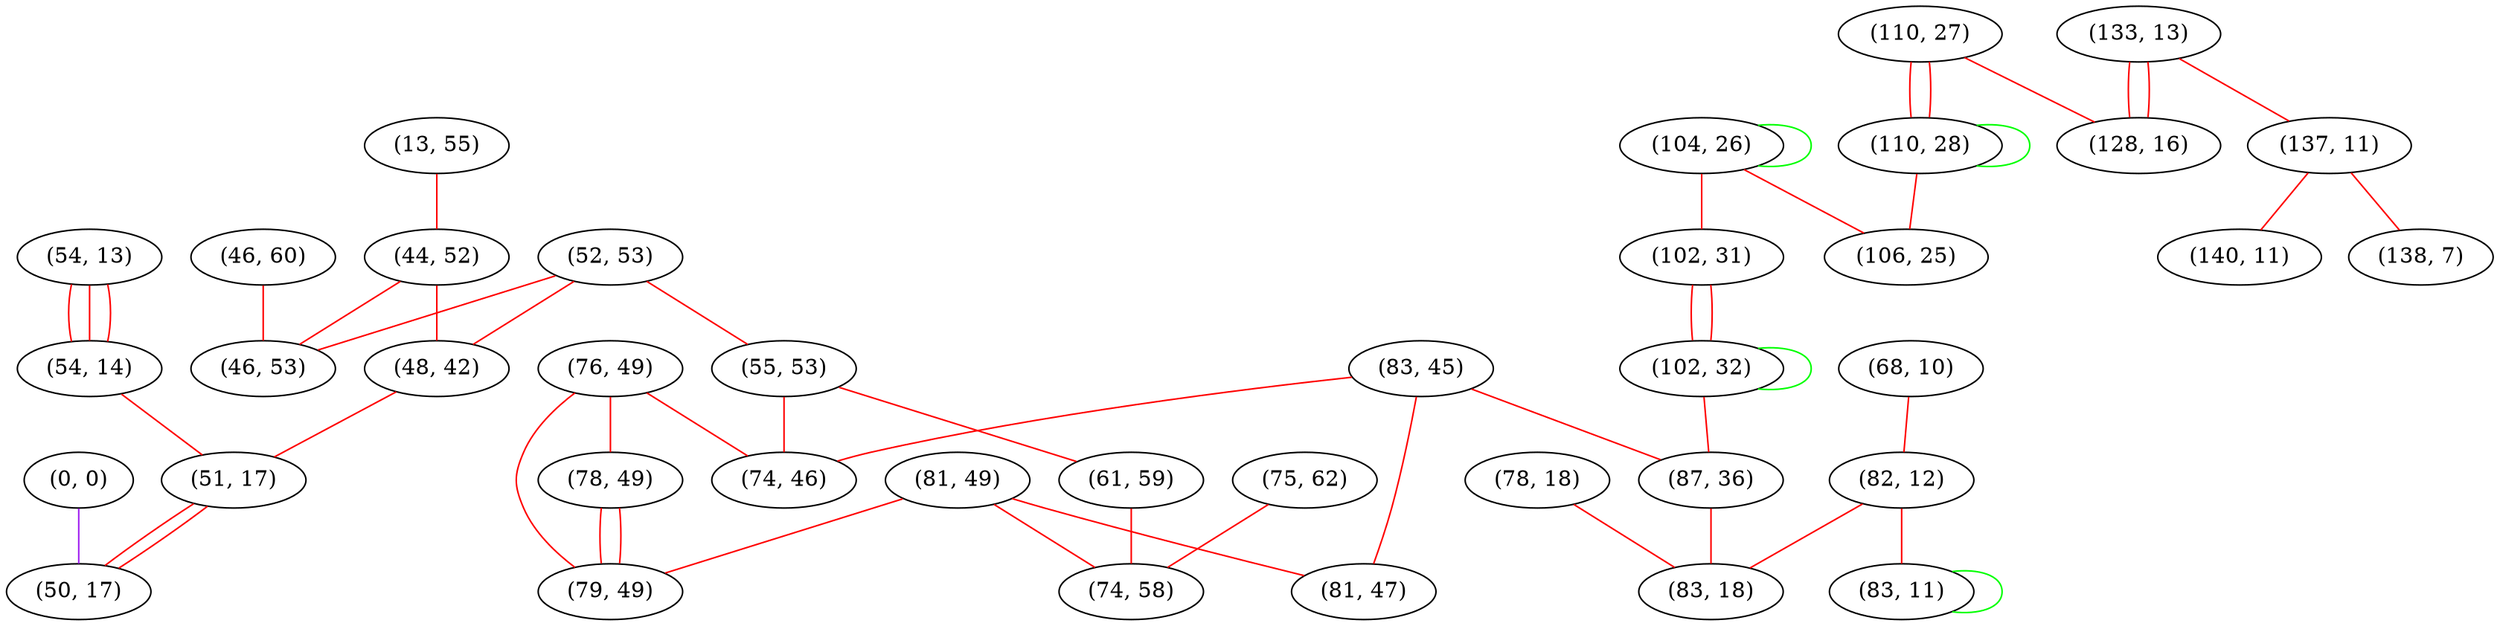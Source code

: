 graph "" {
"(46, 60)";
"(13, 55)";
"(68, 10)";
"(54, 13)";
"(133, 13)";
"(110, 27)";
"(128, 16)";
"(76, 49)";
"(137, 11)";
"(81, 49)";
"(110, 28)";
"(78, 49)";
"(44, 52)";
"(75, 62)";
"(82, 12)";
"(52, 53)";
"(0, 0)";
"(55, 53)";
"(46, 53)";
"(83, 45)";
"(104, 26)";
"(81, 47)";
"(78, 18)";
"(102, 31)";
"(102, 32)";
"(106, 25)";
"(54, 14)";
"(74, 46)";
"(140, 11)";
"(83, 11)";
"(61, 59)";
"(87, 36)";
"(83, 18)";
"(48, 42)";
"(51, 17)";
"(50, 17)";
"(138, 7)";
"(74, 58)";
"(79, 49)";
"(46, 60)" -- "(46, 53)"  [color=red, key=0, weight=1];
"(13, 55)" -- "(44, 52)"  [color=red, key=0, weight=1];
"(68, 10)" -- "(82, 12)"  [color=red, key=0, weight=1];
"(54, 13)" -- "(54, 14)"  [color=red, key=0, weight=1];
"(54, 13)" -- "(54, 14)"  [color=red, key=1, weight=1];
"(54, 13)" -- "(54, 14)"  [color=red, key=2, weight=1];
"(133, 13)" -- "(128, 16)"  [color=red, key=0, weight=1];
"(133, 13)" -- "(128, 16)"  [color=red, key=1, weight=1];
"(133, 13)" -- "(137, 11)"  [color=red, key=0, weight=1];
"(110, 27)" -- "(110, 28)"  [color=red, key=0, weight=1];
"(110, 27)" -- "(110, 28)"  [color=red, key=1, weight=1];
"(110, 27)" -- "(128, 16)"  [color=red, key=0, weight=1];
"(76, 49)" -- "(78, 49)"  [color=red, key=0, weight=1];
"(76, 49)" -- "(74, 46)"  [color=red, key=0, weight=1];
"(76, 49)" -- "(79, 49)"  [color=red, key=0, weight=1];
"(137, 11)" -- "(138, 7)"  [color=red, key=0, weight=1];
"(137, 11)" -- "(140, 11)"  [color=red, key=0, weight=1];
"(81, 49)" -- "(79, 49)"  [color=red, key=0, weight=1];
"(81, 49)" -- "(81, 47)"  [color=red, key=0, weight=1];
"(81, 49)" -- "(74, 58)"  [color=red, key=0, weight=1];
"(110, 28)" -- "(110, 28)"  [color=green, key=0, weight=2];
"(110, 28)" -- "(106, 25)"  [color=red, key=0, weight=1];
"(78, 49)" -- "(79, 49)"  [color=red, key=0, weight=1];
"(78, 49)" -- "(79, 49)"  [color=red, key=1, weight=1];
"(44, 52)" -- "(48, 42)"  [color=red, key=0, weight=1];
"(44, 52)" -- "(46, 53)"  [color=red, key=0, weight=1];
"(75, 62)" -- "(74, 58)"  [color=red, key=0, weight=1];
"(82, 12)" -- "(83, 18)"  [color=red, key=0, weight=1];
"(82, 12)" -- "(83, 11)"  [color=red, key=0, weight=1];
"(52, 53)" -- "(55, 53)"  [color=red, key=0, weight=1];
"(52, 53)" -- "(48, 42)"  [color=red, key=0, weight=1];
"(52, 53)" -- "(46, 53)"  [color=red, key=0, weight=1];
"(0, 0)" -- "(50, 17)"  [color=purple, key=0, weight=4];
"(55, 53)" -- "(74, 46)"  [color=red, key=0, weight=1];
"(55, 53)" -- "(61, 59)"  [color=red, key=0, weight=1];
"(83, 45)" -- "(87, 36)"  [color=red, key=0, weight=1];
"(83, 45)" -- "(74, 46)"  [color=red, key=0, weight=1];
"(83, 45)" -- "(81, 47)"  [color=red, key=0, weight=1];
"(104, 26)" -- "(102, 31)"  [color=red, key=0, weight=1];
"(104, 26)" -- "(104, 26)"  [color=green, key=0, weight=2];
"(104, 26)" -- "(106, 25)"  [color=red, key=0, weight=1];
"(78, 18)" -- "(83, 18)"  [color=red, key=0, weight=1];
"(102, 31)" -- "(102, 32)"  [color=red, key=0, weight=1];
"(102, 31)" -- "(102, 32)"  [color=red, key=1, weight=1];
"(102, 32)" -- "(87, 36)"  [color=red, key=0, weight=1];
"(102, 32)" -- "(102, 32)"  [color=green, key=0, weight=2];
"(54, 14)" -- "(51, 17)"  [color=red, key=0, weight=1];
"(83, 11)" -- "(83, 11)"  [color=green, key=0, weight=2];
"(61, 59)" -- "(74, 58)"  [color=red, key=0, weight=1];
"(87, 36)" -- "(83, 18)"  [color=red, key=0, weight=1];
"(48, 42)" -- "(51, 17)"  [color=red, key=0, weight=1];
"(51, 17)" -- "(50, 17)"  [color=red, key=0, weight=1];
"(51, 17)" -- "(50, 17)"  [color=red, key=1, weight=1];
}
